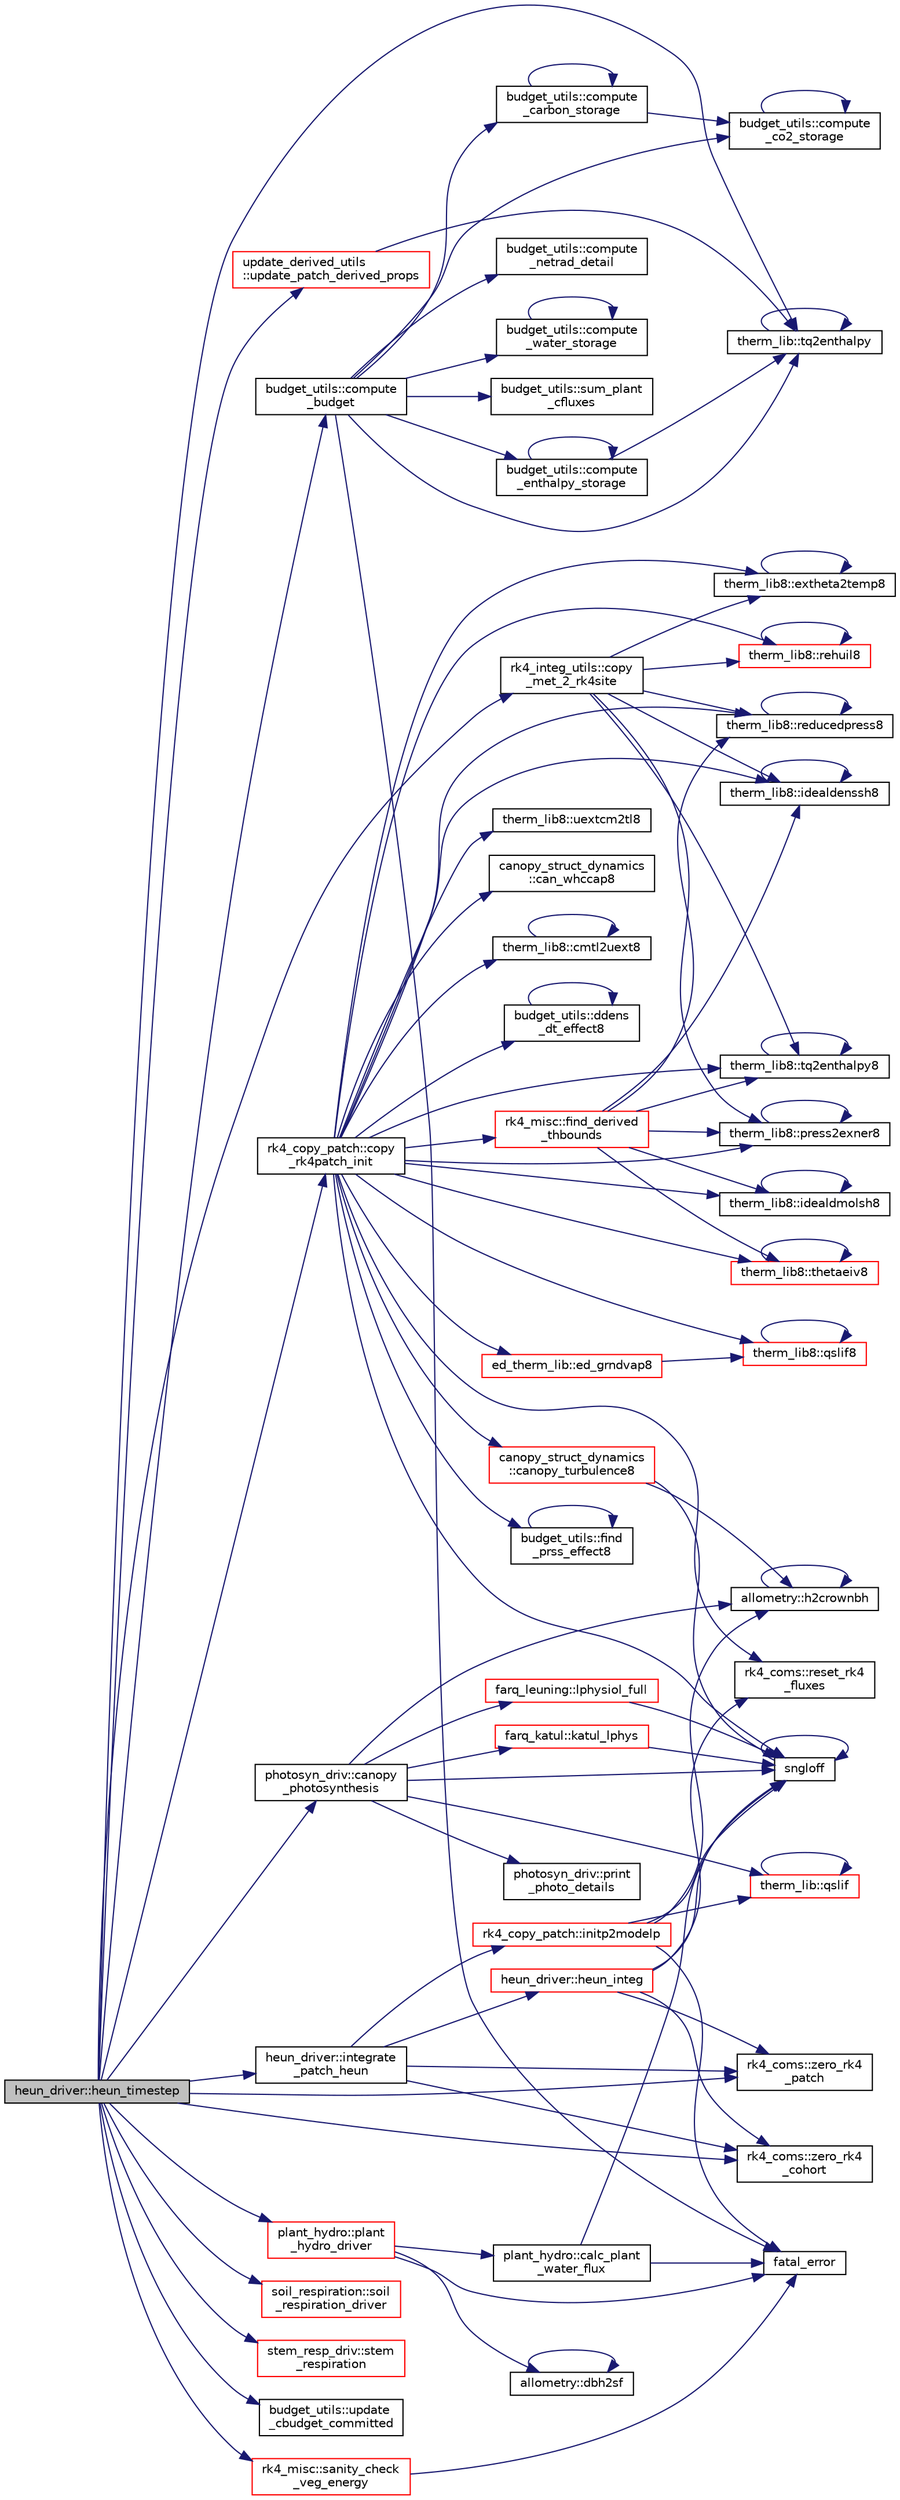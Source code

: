 digraph "heun_driver::heun_timestep"
{
 // LATEX_PDF_SIZE
  edge [fontname="Helvetica",fontsize="10",labelfontname="Helvetica",labelfontsize="10"];
  node [fontname="Helvetica",fontsize="10",shape=record];
  rankdir="LR";
  Node1 [label="heun_driver::heun_timestep",height=0.2,width=0.4,color="black", fillcolor="grey75", style="filled", fontcolor="black",tooltip=" "];
  Node1 -> Node2 [color="midnightblue",fontsize="10",style="solid"];
  Node2 [label="photosyn_driv::canopy\l_photosynthesis",height=0.2,width=0.4,color="black", fillcolor="white", style="filled",URL="$namespacephotosyn__driv.html#aa13393b717dc9eb128ecd16b900d696b",tooltip="This subroutine will control the photosynthesis scheme (Farquar and Leuning). This is called every st..."];
  Node2 -> Node3 [color="midnightblue",fontsize="10",style="solid"];
  Node3 [label="allometry::h2crownbh",height=0.2,width=0.4,color="black", fillcolor="white", style="filled",URL="$namespaceallometry.html#a88949ed487fccc2f1dfd065399043b0d",tooltip=" "];
  Node3 -> Node3 [color="midnightblue",fontsize="10",style="solid"];
  Node2 -> Node4 [color="midnightblue",fontsize="10",style="solid"];
  Node4 [label="farq_katul::katul_lphys",height=0.2,width=0.4,color="red", fillcolor="white", style="filled",URL="$namespacefarq__katul.html#aca5faf9bb74a3aec28ae4439e5a41fb8",tooltip="Main driver to calculate Farquhar-Katul photosynthesis system. Alternative to lphysio_full in farq_le..."];
  Node4 -> Node12 [color="midnightblue",fontsize="10",style="solid"];
  Node12 [label="sngloff",height=0.2,width=0.4,color="black", fillcolor="white", style="filled",URL="$numutils_8f90.html#a97ff3973394dba1b9534e055e358de97",tooltip=" "];
  Node12 -> Node12 [color="midnightblue",fontsize="10",style="solid"];
  Node2 -> Node13 [color="midnightblue",fontsize="10",style="solid"];
  Node13 [label="farq_leuning::lphysiol_full",height=0.2,width=0.4,color="red", fillcolor="white", style="filled",URL="$namespacefarq__leuning.html#a89e869a787663ccf1ad028aa9fecd082",tooltip=" "];
  Node13 -> Node12 [color="midnightblue",fontsize="10",style="solid"];
  Node2 -> Node25 [color="midnightblue",fontsize="10",style="solid"];
  Node25 [label="photosyn_driv::print\l_photo_details",height=0.2,width=0.4,color="black", fillcolor="white", style="filled",URL="$namespacephotosyn__driv.html#a302f4af7d3d25579b2ad5422e61b11bd",tooltip=" "];
  Node2 -> Node26 [color="midnightblue",fontsize="10",style="solid"];
  Node26 [label="therm_lib::qslif",height=0.2,width=0.4,color="red", fillcolor="white", style="filled",URL="$namespacetherm__lib.html#a44ab3a68e6060bf4afbfc504e3a8c633",tooltip=" "];
  Node26 -> Node26 [color="midnightblue",fontsize="10",style="solid"];
  Node2 -> Node12 [color="midnightblue",fontsize="10",style="solid"];
  Node1 -> Node29 [color="midnightblue",fontsize="10",style="solid"];
  Node29 [label="budget_utils::compute\l_budget",height=0.2,width=0.4,color="black", fillcolor="white", style="filled",URL="$namespacebudget__utils.html#a48a8f226bf572e9d9272fb7eeefd1199",tooltip=" "];
  Node29 -> Node30 [color="midnightblue",fontsize="10",style="solid"];
  Node30 [label="budget_utils::compute\l_carbon_storage",height=0.2,width=0.4,color="black", fillcolor="white", style="filled",URL="$namespacebudget__utils.html#aae1acee2098d96865b520dcbc6ada434",tooltip=" "];
  Node30 -> Node30 [color="midnightblue",fontsize="10",style="solid"];
  Node30 -> Node31 [color="midnightblue",fontsize="10",style="solid"];
  Node31 [label="budget_utils::compute\l_co2_storage",height=0.2,width=0.4,color="black", fillcolor="white", style="filled",URL="$namespacebudget__utils.html#aa1c4f8466010b1673f2914f1bfe9b6ee",tooltip=" "];
  Node31 -> Node31 [color="midnightblue",fontsize="10",style="solid"];
  Node29 -> Node31 [color="midnightblue",fontsize="10",style="solid"];
  Node29 -> Node32 [color="midnightblue",fontsize="10",style="solid"];
  Node32 [label="budget_utils::compute\l_enthalpy_storage",height=0.2,width=0.4,color="black", fillcolor="white", style="filled",URL="$namespacebudget__utils.html#a4bf8fb1787cd267703fc7b8f6ab3a260",tooltip=" "];
  Node32 -> Node32 [color="midnightblue",fontsize="10",style="solid"];
  Node32 -> Node33 [color="midnightblue",fontsize="10",style="solid"];
  Node33 [label="therm_lib::tq2enthalpy",height=0.2,width=0.4,color="black", fillcolor="white", style="filled",URL="$namespacetherm__lib.html#addd05382298a8487d09d7f6e2664dd62",tooltip=" "];
  Node33 -> Node33 [color="midnightblue",fontsize="10",style="solid"];
  Node29 -> Node34 [color="midnightblue",fontsize="10",style="solid"];
  Node34 [label="budget_utils::compute\l_netrad_detail",height=0.2,width=0.4,color="black", fillcolor="white", style="filled",URL="$namespacebudget__utils.html#a91dc846802d5485b6e57d9e3f2bf4ffd",tooltip=" "];
  Node29 -> Node35 [color="midnightblue",fontsize="10",style="solid"];
  Node35 [label="budget_utils::compute\l_water_storage",height=0.2,width=0.4,color="black", fillcolor="white", style="filled",URL="$namespacebudget__utils.html#a6910e7531481831c25b2ce9f543b8e8b",tooltip=" "];
  Node35 -> Node35 [color="midnightblue",fontsize="10",style="solid"];
  Node29 -> Node8 [color="midnightblue",fontsize="10",style="solid"];
  Node8 [label="fatal_error",height=0.2,width=0.4,color="black", fillcolor="white", style="filled",URL="$fatal__error_8_f90.html#a2a2bff228716ab48a81c795b348d1665",tooltip=" "];
  Node29 -> Node36 [color="midnightblue",fontsize="10",style="solid"];
  Node36 [label="budget_utils::sum_plant\l_cfluxes",height=0.2,width=0.4,color="black", fillcolor="white", style="filled",URL="$namespacebudget__utils.html#a2499143fd9dbb73fb29d30705867a670",tooltip=" "];
  Node29 -> Node33 [color="midnightblue",fontsize="10",style="solid"];
  Node1 -> Node37 [color="midnightblue",fontsize="10",style="solid"];
  Node37 [label="rk4_integ_utils::copy\l_met_2_rk4site",height=0.2,width=0.4,color="black", fillcolor="white", style="filled",URL="$namespacerk4__integ__utils.html#a2509550e96da9c4a790d280d45f4864e",tooltip=" "];
  Node37 -> Node38 [color="midnightblue",fontsize="10",style="solid"];
  Node38 [label="therm_lib8::extheta2temp8",height=0.2,width=0.4,color="black", fillcolor="white", style="filled",URL="$namespacetherm__lib8.html#ac210423ab55881e57a525b8f13593fa3",tooltip=" "];
  Node38 -> Node38 [color="midnightblue",fontsize="10",style="solid"];
  Node37 -> Node39 [color="midnightblue",fontsize="10",style="solid"];
  Node39 [label="therm_lib8::idealdenssh8",height=0.2,width=0.4,color="black", fillcolor="white", style="filled",URL="$namespacetherm__lib8.html#a71a3a8a71ff6e3d11c6b604f495e5240",tooltip=" "];
  Node39 -> Node39 [color="midnightblue",fontsize="10",style="solid"];
  Node37 -> Node40 [color="midnightblue",fontsize="10",style="solid"];
  Node40 [label="therm_lib8::press2exner8",height=0.2,width=0.4,color="black", fillcolor="white", style="filled",URL="$namespacetherm__lib8.html#affcedde7d4e3f1d858091ea47c58186f",tooltip=" "];
  Node40 -> Node40 [color="midnightblue",fontsize="10",style="solid"];
  Node37 -> Node41 [color="midnightblue",fontsize="10",style="solid"];
  Node41 [label="therm_lib8::reducedpress8",height=0.2,width=0.4,color="black", fillcolor="white", style="filled",URL="$namespacetherm__lib8.html#ad325dbfaa9ff36bd492b23150ffd2dc0",tooltip=" "];
  Node41 -> Node41 [color="midnightblue",fontsize="10",style="solid"];
  Node37 -> Node42 [color="midnightblue",fontsize="10",style="solid"];
  Node42 [label="therm_lib8::rehuil8",height=0.2,width=0.4,color="red", fillcolor="white", style="filled",URL="$namespacetherm__lib8.html#a51fbba130b3fc3a6cc1744aeb76a2b81",tooltip=" "];
  Node42 -> Node42 [color="midnightblue",fontsize="10",style="solid"];
  Node37 -> Node44 [color="midnightblue",fontsize="10",style="solid"];
  Node44 [label="therm_lib8::tq2enthalpy8",height=0.2,width=0.4,color="black", fillcolor="white", style="filled",URL="$namespacetherm__lib8.html#abc11d3a9518a513fd0b3b97e6fc0e68e",tooltip=" "];
  Node44 -> Node44 [color="midnightblue",fontsize="10",style="solid"];
  Node1 -> Node45 [color="midnightblue",fontsize="10",style="solid"];
  Node45 [label="rk4_copy_patch::copy\l_rk4patch_init",height=0.2,width=0.4,color="black", fillcolor="white", style="filled",URL="$namespacerk4__copy__patch.html#a9b90a5a895f33880852251c4cb994ecb",tooltip=" "];
  Node45 -> Node46 [color="midnightblue",fontsize="10",style="solid"];
  Node46 [label="canopy_struct_dynamics\l::can_whccap8",height=0.2,width=0.4,color="black", fillcolor="white", style="filled",URL="$namespacecanopy__struct__dynamics.html#a747cc515e0b23595bd0718242a0c4614",tooltip=" "];
  Node45 -> Node47 [color="midnightblue",fontsize="10",style="solid"];
  Node47 [label="canopy_struct_dynamics\l::canopy_turbulence8",height=0.2,width=0.4,color="red", fillcolor="white", style="filled",URL="$namespacecanopy__struct__dynamics.html#a1cdbc02d1009ee6ff32a3c234f549a9a",tooltip=" "];
  Node47 -> Node3 [color="midnightblue",fontsize="10",style="solid"];
  Node47 -> Node12 [color="midnightblue",fontsize="10",style="solid"];
  Node45 -> Node63 [color="midnightblue",fontsize="10",style="solid"];
  Node63 [label="therm_lib8::cmtl2uext8",height=0.2,width=0.4,color="black", fillcolor="white", style="filled",URL="$namespacetherm__lib8.html#af5c7259346e1ee029458410d49100d77",tooltip=" "];
  Node63 -> Node63 [color="midnightblue",fontsize="10",style="solid"];
  Node45 -> Node64 [color="midnightblue",fontsize="10",style="solid"];
  Node64 [label="budget_utils::ddens\l_dt_effect8",height=0.2,width=0.4,color="black", fillcolor="white", style="filled",URL="$namespacebudget__utils.html#afecbf45a83fa404977fa6502764f7331",tooltip=" "];
  Node64 -> Node64 [color="midnightblue",fontsize="10",style="solid"];
  Node45 -> Node65 [color="midnightblue",fontsize="10",style="solid"];
  Node65 [label="ed_therm_lib::ed_grndvap8",height=0.2,width=0.4,color="red", fillcolor="white", style="filled",URL="$namespaceed__therm__lib.html#a746a2bb61d932fd3cb928a3b5e5e832e",tooltip=" "];
  Node65 -> Node67 [color="midnightblue",fontsize="10",style="solid"];
  Node67 [label="therm_lib8::qslif8",height=0.2,width=0.4,color="red", fillcolor="white", style="filled",URL="$namespacetherm__lib8.html#aa9d6ede67f0021ccc80049f582b3177b",tooltip=" "];
  Node67 -> Node67 [color="midnightblue",fontsize="10",style="solid"];
  Node45 -> Node38 [color="midnightblue",fontsize="10",style="solid"];
  Node45 -> Node69 [color="midnightblue",fontsize="10",style="solid"];
  Node69 [label="rk4_misc::find_derived\l_thbounds",height=0.2,width=0.4,color="red", fillcolor="white", style="filled",URL="$namespacerk4__misc.html#a96a715057881ca2fd6d5ce598792e6e4",tooltip=" "];
  Node69 -> Node39 [color="midnightblue",fontsize="10",style="solid"];
  Node69 -> Node71 [color="midnightblue",fontsize="10",style="solid"];
  Node71 [label="therm_lib8::idealdmolsh8",height=0.2,width=0.4,color="black", fillcolor="white", style="filled",URL="$namespacetherm__lib8.html#a8b1531bece9220f0d9e14edf6b163f23",tooltip=" "];
  Node71 -> Node71 [color="midnightblue",fontsize="10",style="solid"];
  Node69 -> Node40 [color="midnightblue",fontsize="10",style="solid"];
  Node69 -> Node41 [color="midnightblue",fontsize="10",style="solid"];
  Node69 -> Node77 [color="midnightblue",fontsize="10",style="solid"];
  Node77 [label="therm_lib8::thetaeiv8",height=0.2,width=0.4,color="red", fillcolor="white", style="filled",URL="$namespacetherm__lib8.html#aca0eeff24415eab272c13efcba42ebd5",tooltip=" "];
  Node77 -> Node77 [color="midnightblue",fontsize="10",style="solid"];
  Node69 -> Node44 [color="midnightblue",fontsize="10",style="solid"];
  Node45 -> Node85 [color="midnightblue",fontsize="10",style="solid"];
  Node85 [label="budget_utils::find\l_prss_effect8",height=0.2,width=0.4,color="black", fillcolor="white", style="filled",URL="$namespacebudget__utils.html#a7e8204b1ef31c8b9e18014198f18be48",tooltip=" "];
  Node85 -> Node85 [color="midnightblue",fontsize="10",style="solid"];
  Node45 -> Node39 [color="midnightblue",fontsize="10",style="solid"];
  Node45 -> Node71 [color="midnightblue",fontsize="10",style="solid"];
  Node45 -> Node40 [color="midnightblue",fontsize="10",style="solid"];
  Node45 -> Node67 [color="midnightblue",fontsize="10",style="solid"];
  Node45 -> Node41 [color="midnightblue",fontsize="10",style="solid"];
  Node45 -> Node42 [color="midnightblue",fontsize="10",style="solid"];
  Node45 -> Node86 [color="midnightblue",fontsize="10",style="solid"];
  Node86 [label="rk4_coms::reset_rk4\l_fluxes",height=0.2,width=0.4,color="black", fillcolor="white", style="filled",URL="$namespacerk4__coms.html#a02aeb5f0e99479e6eef3029472a79781",tooltip=" "];
  Node45 -> Node12 [color="midnightblue",fontsize="10",style="solid"];
  Node45 -> Node77 [color="midnightblue",fontsize="10",style="solid"];
  Node45 -> Node44 [color="midnightblue",fontsize="10",style="solid"];
  Node45 -> Node87 [color="midnightblue",fontsize="10",style="solid"];
  Node87 [label="therm_lib8::uextcm2tl8",height=0.2,width=0.4,color="black", fillcolor="white", style="filled",URL="$namespacetherm__lib8.html#af00b031b94385eb06e81a837246715bd",tooltip=" "];
  Node1 -> Node88 [color="midnightblue",fontsize="10",style="solid"];
  Node88 [label="heun_driver::integrate\l_patch_heun",height=0.2,width=0.4,color="black", fillcolor="white", style="filled",URL="$namespaceheun__driver.html#abb1bb84ab9ad1d5dc5aec57b996752f8",tooltip=" "];
  Node88 -> Node89 [color="midnightblue",fontsize="10",style="solid"];
  Node89 [label="heun_driver::heun_integ",height=0.2,width=0.4,color="red", fillcolor="white", style="filled",URL="$namespaceheun__driver.html#af9332131a749001cd8a8e0e010a2ad53",tooltip=" "];
  Node89 -> Node86 [color="midnightblue",fontsize="10",style="solid"];
  Node89 -> Node12 [color="midnightblue",fontsize="10",style="solid"];
  Node89 -> Node119 [color="midnightblue",fontsize="10",style="solid"];
  Node119 [label="rk4_coms::zero_rk4\l_cohort",height=0.2,width=0.4,color="black", fillcolor="white", style="filled",URL="$namespacerk4__coms.html#a1053434edb41147cb74257d6339eab8f",tooltip=" "];
  Node89 -> Node120 [color="midnightblue",fontsize="10",style="solid"];
  Node120 [label="rk4_coms::zero_rk4\l_patch",height=0.2,width=0.4,color="black", fillcolor="white", style="filled",URL="$namespacerk4__coms.html#a4206f404f555c50ee6570211356bd537",tooltip=" "];
  Node88 -> Node127 [color="midnightblue",fontsize="10",style="solid"];
  Node127 [label="rk4_copy_patch::initp2modelp",height=0.2,width=0.4,color="red", fillcolor="white", style="filled",URL="$namespacerk4__copy__patch.html#a5c62a7572c0981a019c41feb3d93fa80",tooltip=" "];
  Node127 -> Node8 [color="midnightblue",fontsize="10",style="solid"];
  Node127 -> Node3 [color="midnightblue",fontsize="10",style="solid"];
  Node127 -> Node26 [color="midnightblue",fontsize="10",style="solid"];
  Node127 -> Node12 [color="midnightblue",fontsize="10",style="solid"];
  Node88 -> Node119 [color="midnightblue",fontsize="10",style="solid"];
  Node88 -> Node120 [color="midnightblue",fontsize="10",style="solid"];
  Node1 -> Node141 [color="midnightblue",fontsize="10",style="solid"];
  Node141 [label="plant_hydro::plant\l_hydro_driver",height=0.2,width=0.4,color="red", fillcolor="white", style="filled",URL="$namespaceplant__hydro.html#abfe8a320d427f69bf1406dfaa6451d78",tooltip="Main driver to calculate plant hydrodynamics within a site."];
  Node141 -> Node142 [color="midnightblue",fontsize="10",style="solid"];
  Node142 [label="plant_hydro::calc_plant\l_water_flux",height=0.2,width=0.4,color="black", fillcolor="white", style="filled",URL="$namespaceplant__hydro.html#ae182f350bc482ea1c98058bdd24a7c15",tooltip="Calculate water flow within plants driven by hydraulic laws."];
  Node142 -> Node8 [color="midnightblue",fontsize="10",style="solid"];
  Node142 -> Node12 [color="midnightblue",fontsize="10",style="solid"];
  Node141 -> Node75 [color="midnightblue",fontsize="10",style="solid"];
  Node75 [label="allometry::dbh2sf",height=0.2,width=0.4,color="black", fillcolor="white", style="filled",URL="$namespaceallometry.html#aded2a9492711f07e5c157c17e9029c10",tooltip=" "];
  Node75 -> Node75 [color="midnightblue",fontsize="10",style="solid"];
  Node141 -> Node8 [color="midnightblue",fontsize="10",style="solid"];
  Node1 -> Node147 [color="midnightblue",fontsize="10",style="solid"];
  Node147 [label="rk4_misc::sanity_check\l_veg_energy",height=0.2,width=0.4,color="red", fillcolor="white", style="filled",URL="$namespacerk4__misc.html#a63cf1dd78ecfe4d8e3a076f728b2b275",tooltip=" "];
  Node147 -> Node8 [color="midnightblue",fontsize="10",style="solid"];
  Node1 -> Node148 [color="midnightblue",fontsize="10",style="solid"];
  Node148 [label="soil_respiration::soil\l_respiration_driver",height=0.2,width=0.4,color="red", fillcolor="white", style="filled",URL="$namespacesoil__respiration.html#a5cb8a973530e6271369890f2f44b81ec",tooltip=" "];
  Node1 -> Node154 [color="midnightblue",fontsize="10",style="solid"];
  Node154 [label="stem_resp_driv::stem\l_respiration",height=0.2,width=0.4,color="red", fillcolor="white", style="filled",URL="$namespacestem__resp__driv.html#aa7e95f2e76820c6039b8e70810f7f704",tooltip=" "];
  Node1 -> Node33 [color="midnightblue",fontsize="10",style="solid"];
  Node1 -> Node156 [color="midnightblue",fontsize="10",style="solid"];
  Node156 [label="budget_utils::update\l_cbudget_committed",height=0.2,width=0.4,color="black", fillcolor="white", style="filled",URL="$namespacebudget__utils.html#a886ab06baefc864303a6f8b69dd9325a",tooltip=" "];
  Node1 -> Node157 [color="midnightblue",fontsize="10",style="solid"];
  Node157 [label="update_derived_utils\l::update_patch_derived_props",height=0.2,width=0.4,color="red", fillcolor="white", style="filled",URL="$namespaceupdate__derived__utils.html#a5405d4f087e58593585a72bcf6081b1c",tooltip=" "];
  Node157 -> Node33 [color="midnightblue",fontsize="10",style="solid"];
  Node1 -> Node119 [color="midnightblue",fontsize="10",style="solid"];
  Node1 -> Node120 [color="midnightblue",fontsize="10",style="solid"];
}
